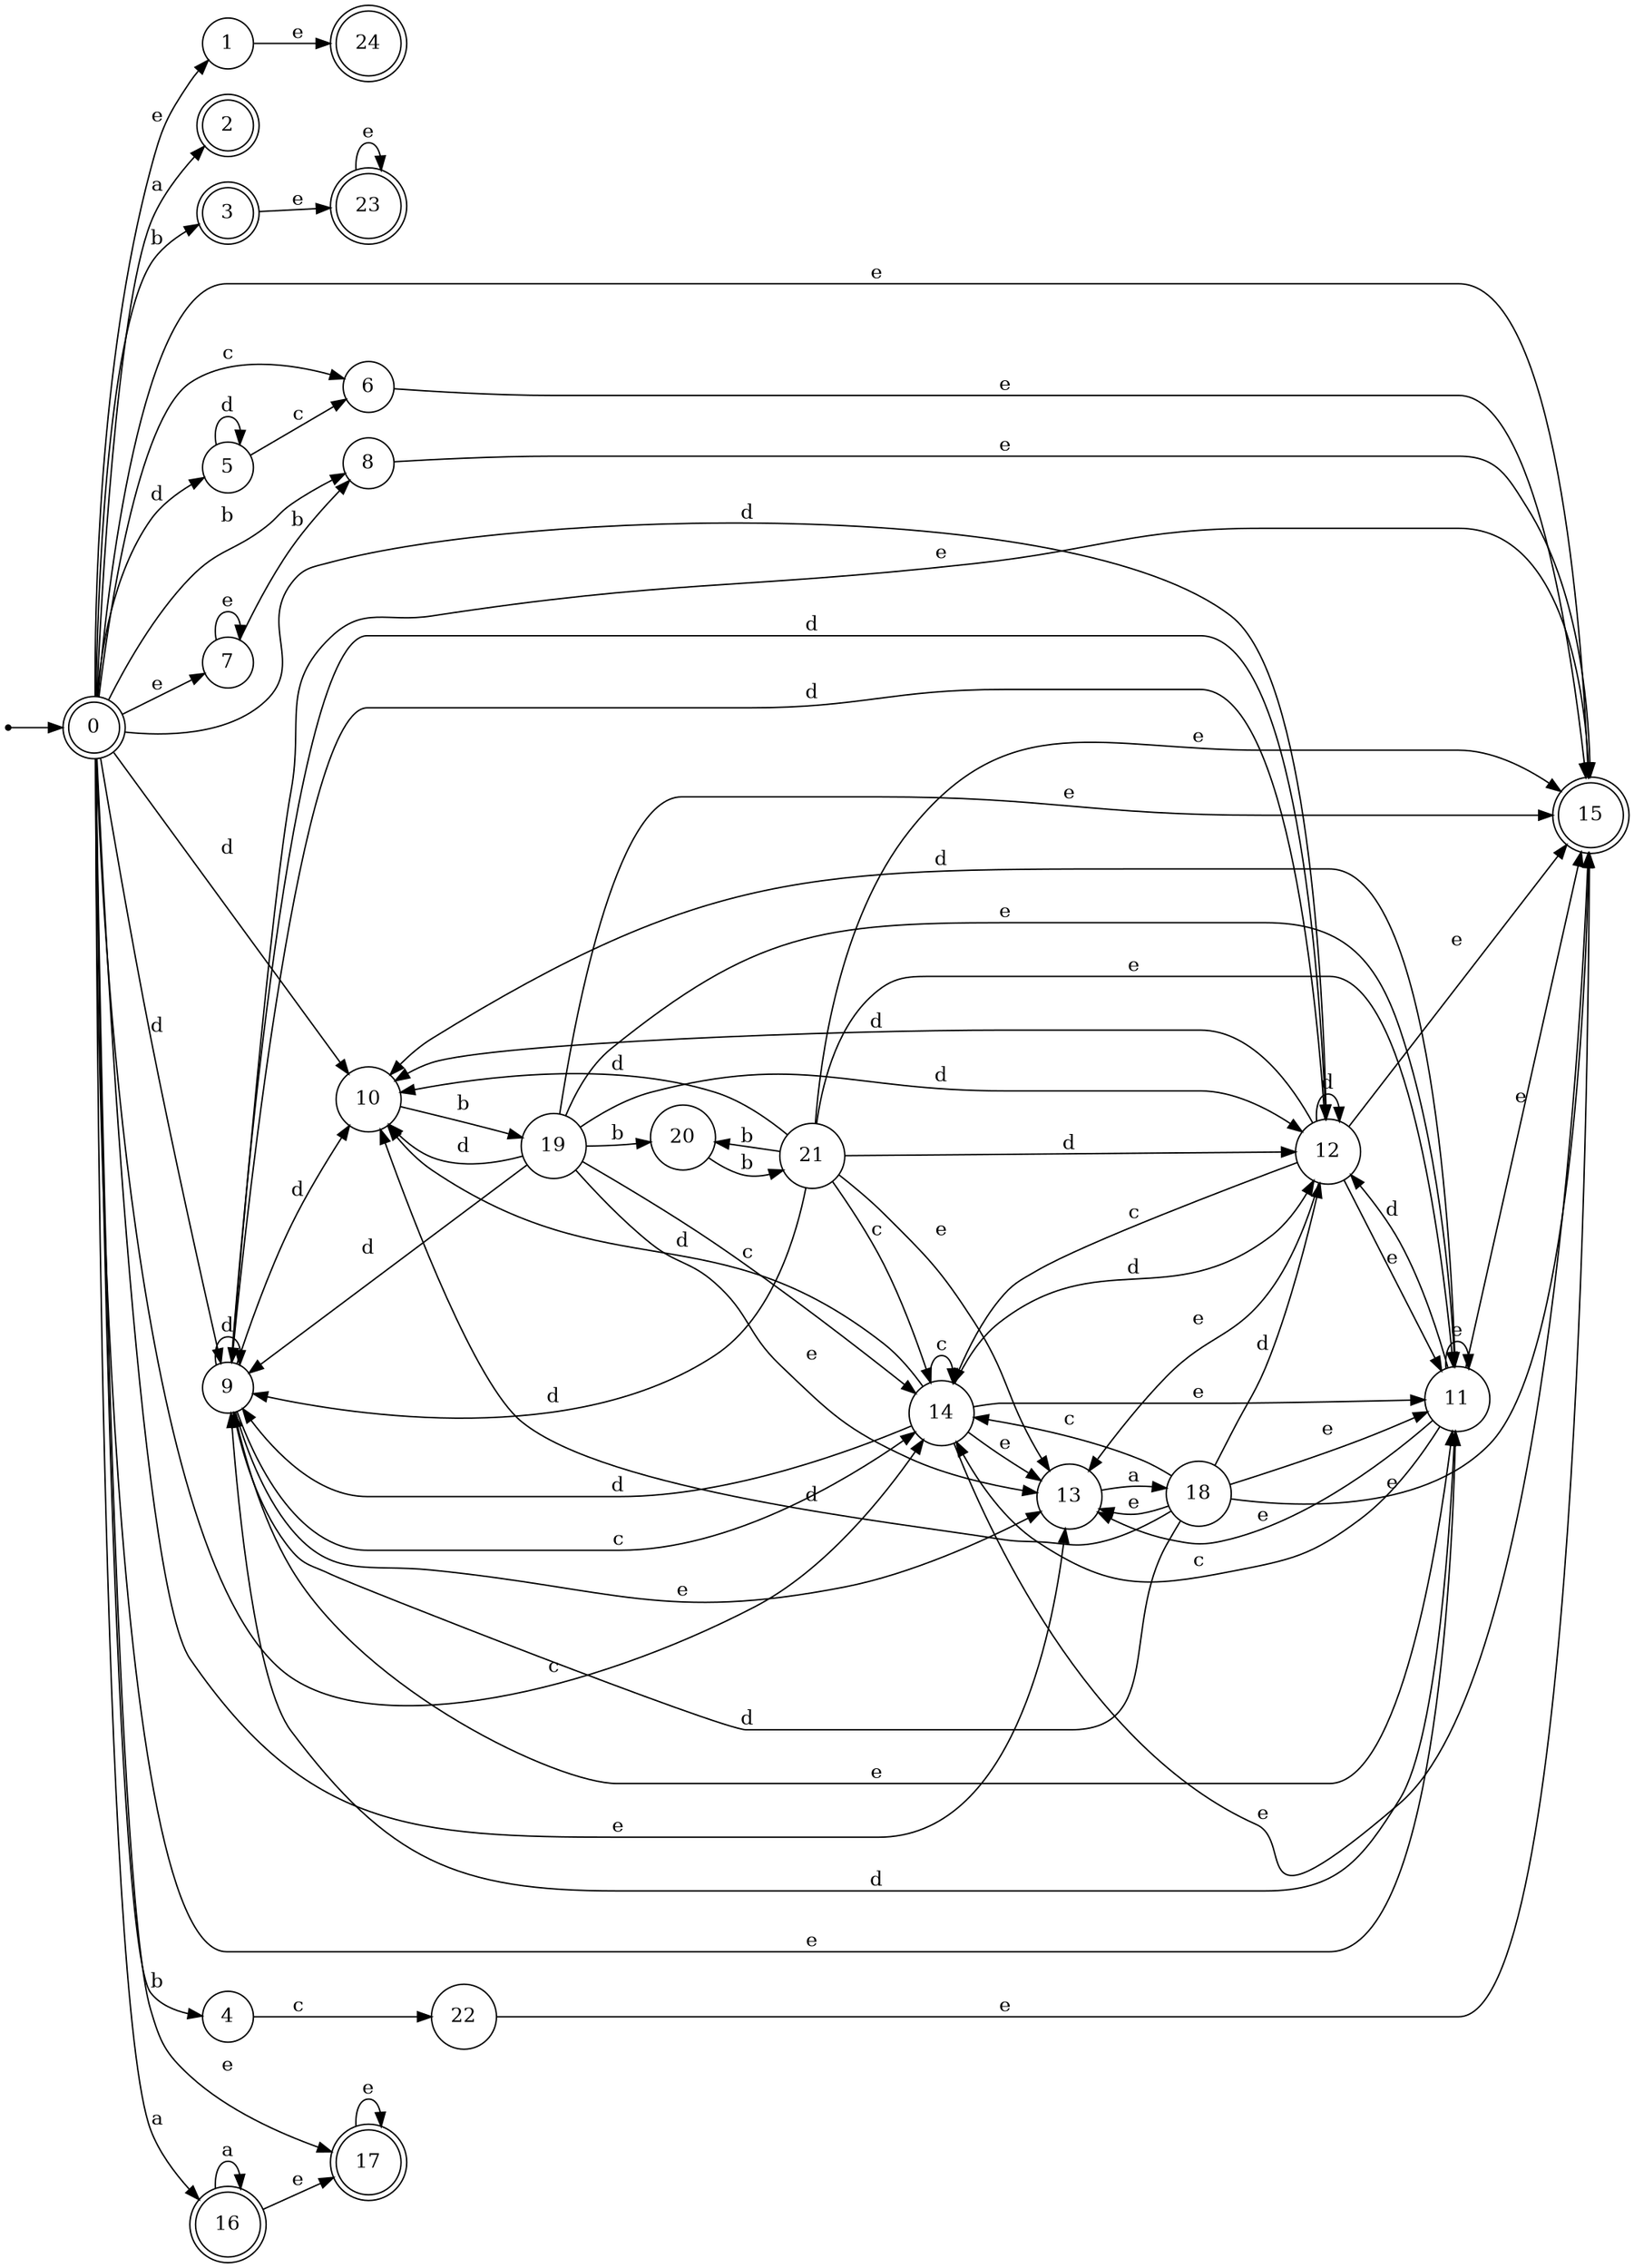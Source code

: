 digraph finite_state_machine {
rankdir=LR;
size="20,20";
node [shape = point]; "dummy0"
node [shape = doublecircle]; "0";"dummy0" -> "0";
node [shape = circle]; "1";
node [shape = doublecircle]; "2";node [shape = doublecircle]; "3";node [shape = circle]; "4";
node [shape = circle]; "5";
node [shape = circle]; "6";
node [shape = circle]; "7";
node [shape = circle]; "8";
node [shape = circle]; "9";
node [shape = circle]; "10";
node [shape = circle]; "11";
node [shape = circle]; "12";
node [shape = circle]; "13";
node [shape = circle]; "14";
node [shape = doublecircle]; "15";node [shape = doublecircle]; "16";node [shape = doublecircle]; "17";node [shape = circle]; "18";
node [shape = circle]; "19";
node [shape = circle]; "20";
node [shape = circle]; "21";
node [shape = circle]; "22";
node [shape = doublecircle]; "23";node [shape = doublecircle]; "24";"0" -> "1" [label = "e"];
 "0" -> "17" [label = "e"];
 "0" -> "7" [label = "e"];
 "0" -> "11" [label = "e"];
 "0" -> "13" [label = "e"];
 "0" -> "15" [label = "e"];
 "0" -> "16" [label = "a"];
 "0" -> "2" [label = "a"];
 "0" -> "8" [label = "b"];
 "0" -> "3" [label = "b"];
 "0" -> "4" [label = "b"];
 "0" -> "9" [label = "d"];
 "0" -> "10" [label = "d"];
 "0" -> "12" [label = "d"];
 "0" -> "5" [label = "d"];
 "0" -> "6" [label = "c"];
 "0" -> "14" [label = "c"];
 "17" -> "17" [label = "e"];
 "16" -> "16" [label = "a"];
 "16" -> "17" [label = "e"];
 "14" -> "14" [label = "c"];
 "14" -> "9" [label = "d"];
 "14" -> "10" [label = "d"];
 "14" -> "12" [label = "d"];
 "14" -> "11" [label = "e"];
 "14" -> "13" [label = "e"];
 "14" -> "15" [label = "e"];
 "13" -> "18" [label = "a"];
 "18" -> "11" [label = "e"];
 "18" -> "13" [label = "e"];
 "18" -> "15" [label = "e"];
 "18" -> "9" [label = "d"];
 "18" -> "10" [label = "d"];
 "18" -> "12" [label = "d"];
 "18" -> "14" [label = "c"];
 "12" -> "9" [label = "d"];
 "12" -> "10" [label = "d"];
 "12" -> "12" [label = "d"];
 "12" -> "11" [label = "e"];
 "12" -> "13" [label = "e"];
 "12" -> "15" [label = "e"];
 "12" -> "14" [label = "c"];
 "11" -> "11" [label = "e"];
 "11" -> "13" [label = "e"];
 "11" -> "15" [label = "e"];
 "11" -> "9" [label = "d"];
 "11" -> "10" [label = "d"];
 "11" -> "12" [label = "d"];
 "11" -> "14" [label = "c"];
 "10" -> "19" [label = "b"];
 "19" -> "9" [label = "d"];
 "19" -> "10" [label = "d"];
 "19" -> "12" [label = "d"];
 "19" -> "20" [label = "b"];
 "19" -> "11" [label = "e"];
 "19" -> "13" [label = "e"];
 "19" -> "15" [label = "e"];
 "19" -> "14" [label = "c"];
 "20" -> "21" [label = "b"];
 "21" -> "20" [label = "b"];
 "21" -> "9" [label = "d"];
 "21" -> "10" [label = "d"];
 "21" -> "12" [label = "d"];
 "21" -> "11" [label = "e"];
 "21" -> "13" [label = "e"];
 "21" -> "15" [label = "e"];
 "21" -> "14" [label = "c"];
 "9" -> "9" [label = "d"];
 "9" -> "10" [label = "d"];
 "9" -> "12" [label = "d"];
 "9" -> "11" [label = "e"];
 "9" -> "13" [label = "e"];
 "9" -> "15" [label = "e"];
 "9" -> "14" [label = "c"];
 "8" -> "15" [label = "e"];
 "7" -> "7" [label = "e"];
 "7" -> "8" [label = "b"];
 "6" -> "15" [label = "e"];
 "5" -> "5" [label = "d"];
 "5" -> "6" [label = "c"];
 "4" -> "22" [label = "c"];
 "22" -> "15" [label = "e"];
 "3" -> "23" [label = "e"];
 "23" -> "23" [label = "e"];
 "1" -> "24" [label = "e"];
 }
